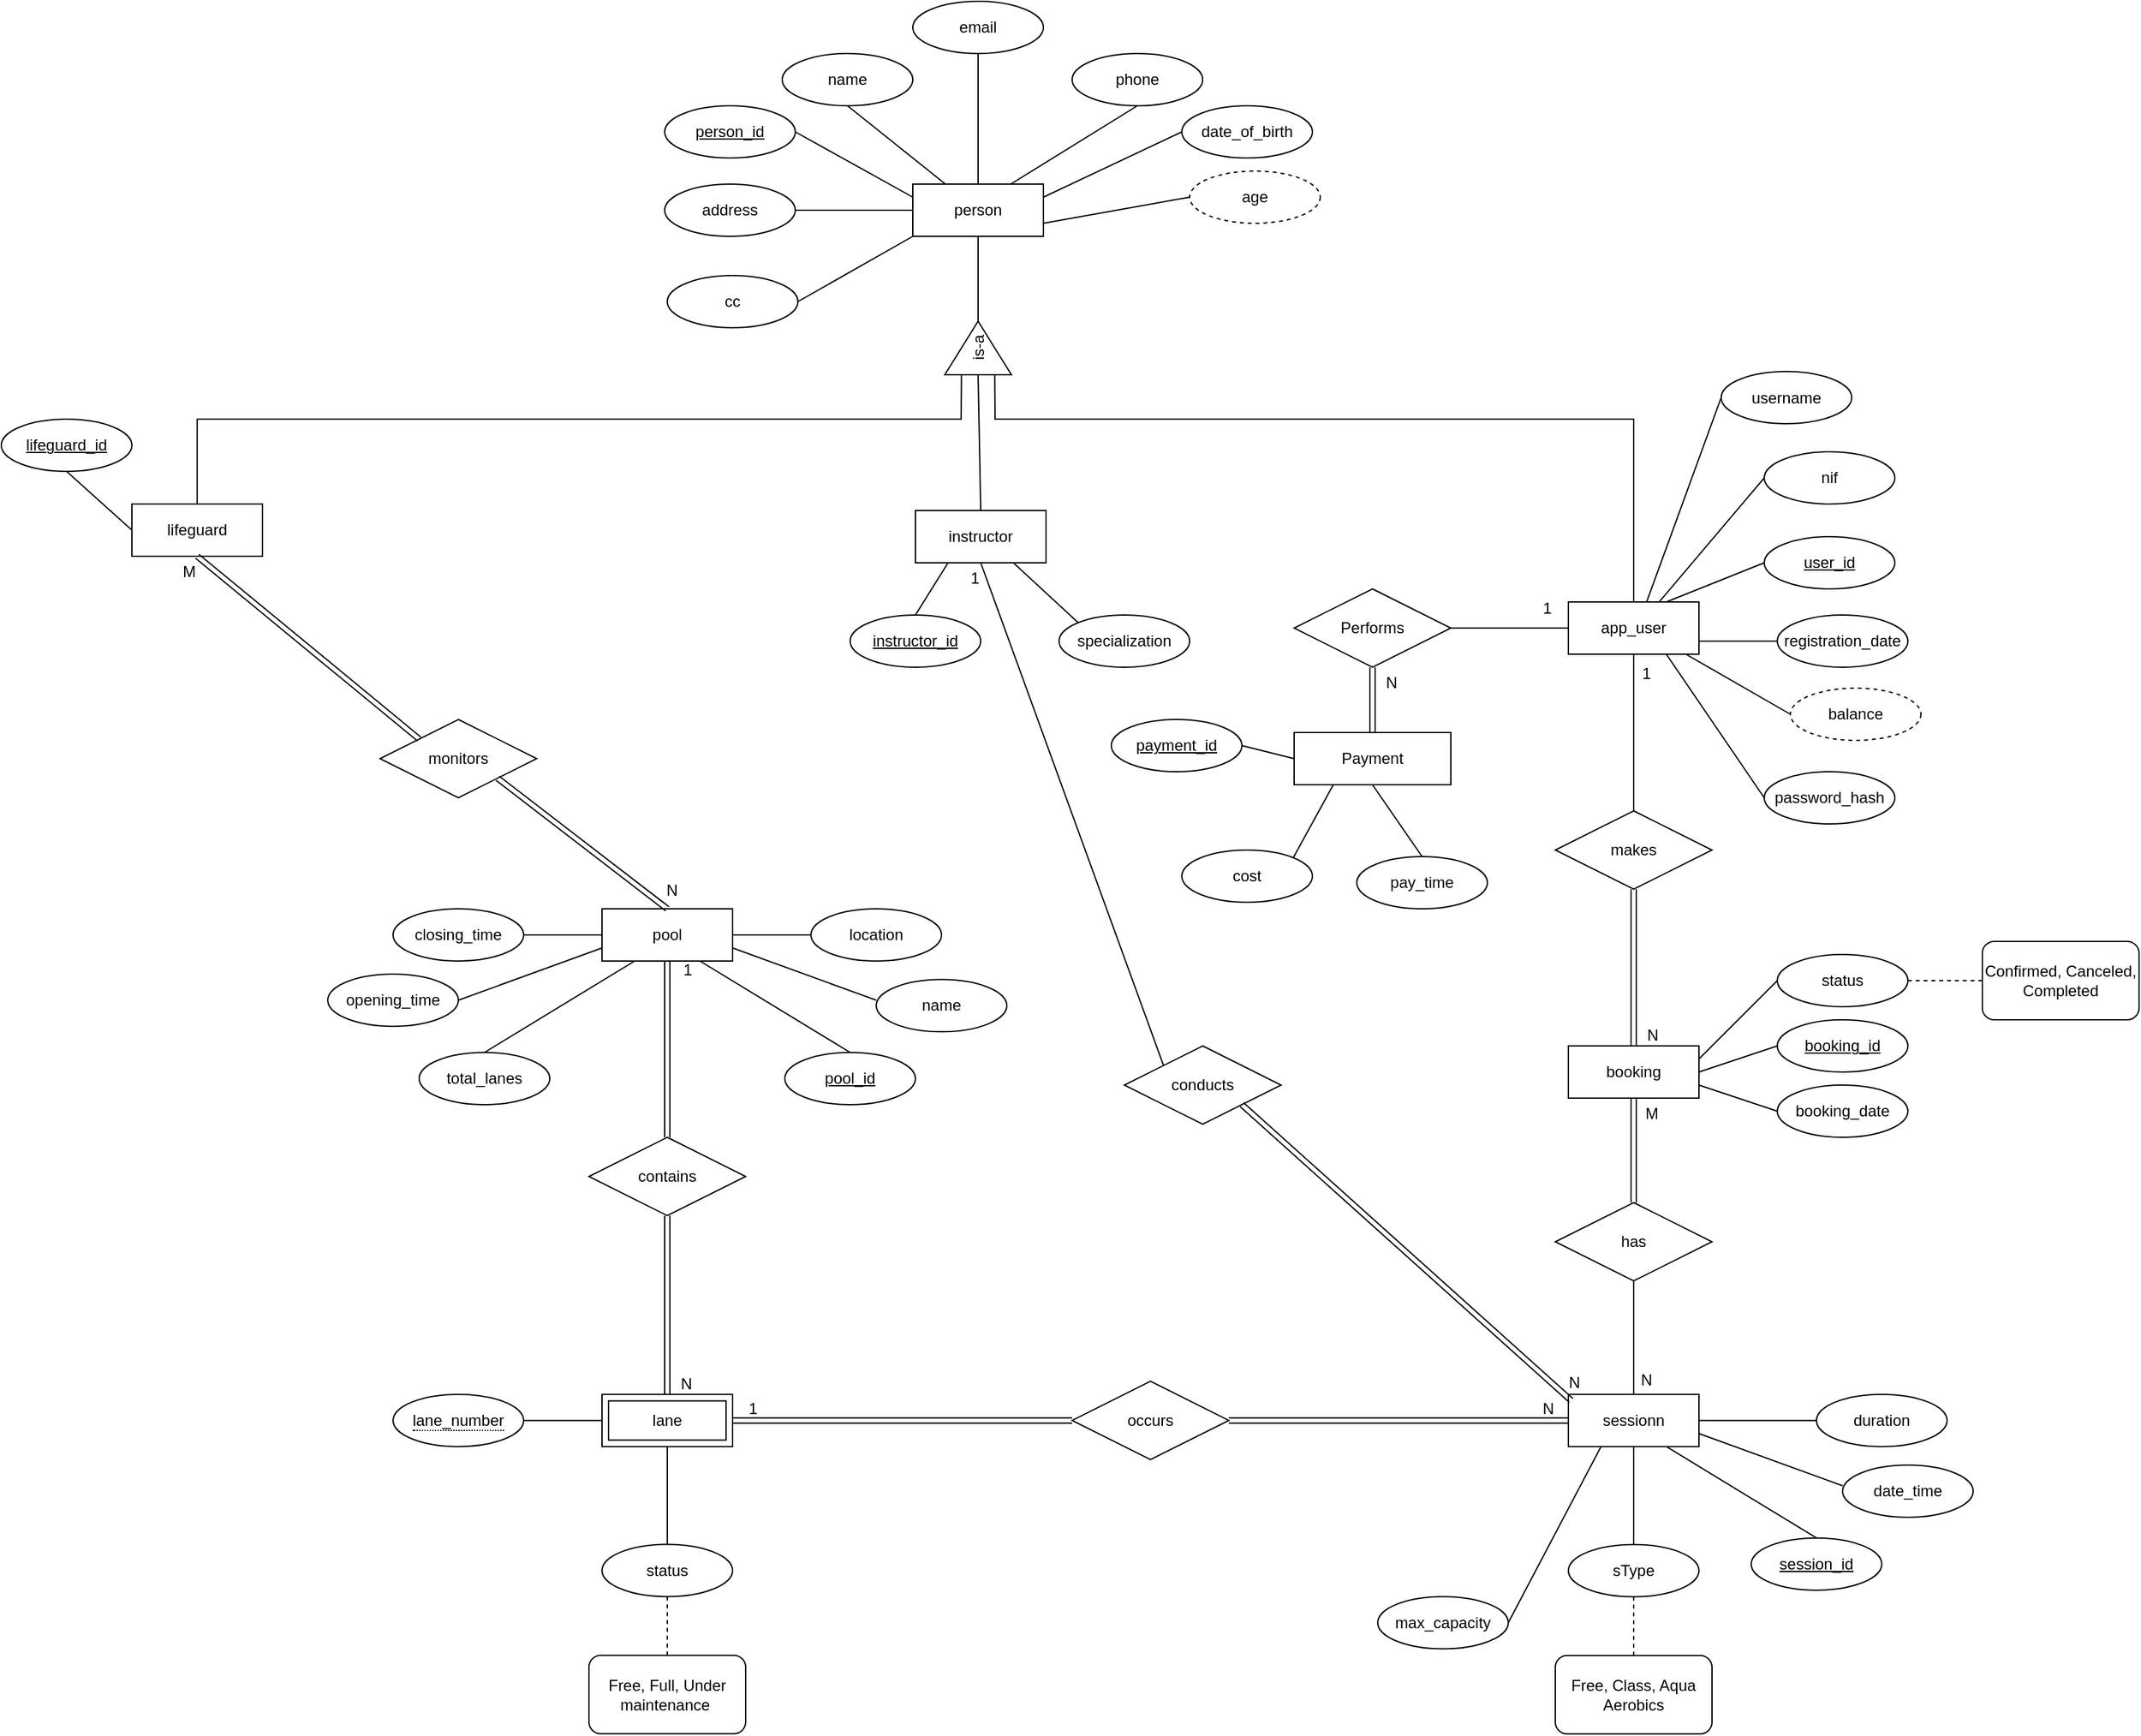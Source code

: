 <mxfile version="27.1.4">
  <diagram name="Page-1" id="Q00dSQYoOIo-OqPkkaeh">
    <mxGraphModel dx="1435" dy="1554" grid="1" gridSize="10" guides="1" tooltips="1" connect="1" arrows="1" fold="1" page="1" pageScale="1" pageWidth="827" pageHeight="1169" math="0" shadow="0">
      <root>
        <mxCell id="0" />
        <mxCell id="1" parent="0" />
        <mxCell id="Ih_CoEJuA9EiDlVNxRPU-4" value="balance" style="ellipse;whiteSpace=wrap;html=1;align=center;dashed=1;" parent="1" vertex="1">
          <mxGeometry x="680" y="246" width="100" height="40" as="geometry" />
        </mxCell>
        <mxCell id="9OvoRHuQcotsG7hngp5x-1" value="app_user" style="whiteSpace=wrap;html=1;align=center;" parent="1" vertex="1">
          <mxGeometry x="510" y="180" width="100" height="40" as="geometry" />
        </mxCell>
        <mxCell id="9OvoRHuQcotsG7hngp5x-2" value="user_id" style="ellipse;whiteSpace=wrap;html=1;align=center;fontStyle=4;" parent="1" vertex="1">
          <mxGeometry x="660" y="130" width="100" height="40" as="geometry" />
        </mxCell>
        <mxCell id="9OvoRHuQcotsG7hngp5x-9" value="registration_date" style="ellipse;whiteSpace=wrap;html=1;align=center;" parent="1" vertex="1">
          <mxGeometry x="670" y="190" width="100" height="40" as="geometry" />
        </mxCell>
        <mxCell id="9OvoRHuQcotsG7hngp5x-15" value="" style="endArrow=none;html=1;rounded=0;exitX=1;exitY=0.75;exitDx=0;exitDy=0;entryX=0;entryY=0.5;entryDx=0;entryDy=0;" parent="1" source="9OvoRHuQcotsG7hngp5x-1" target="9OvoRHuQcotsG7hngp5x-9" edge="1">
          <mxGeometry width="50" height="50" relative="1" as="geometry">
            <mxPoint x="650" y="240" as="sourcePoint" />
            <mxPoint x="680" y="230" as="targetPoint" />
          </mxGeometry>
        </mxCell>
        <mxCell id="9OvoRHuQcotsG7hngp5x-18" value="" style="endArrow=none;html=1;rounded=0;entryX=0;entryY=0.5;entryDx=0;entryDy=0;exitX=0.75;exitY=0;exitDx=0;exitDy=0;" parent="1" source="9OvoRHuQcotsG7hngp5x-1" target="9OvoRHuQcotsG7hngp5x-2" edge="1">
          <mxGeometry width="50" height="50" relative="1" as="geometry">
            <mxPoint x="510" y="215" as="sourcePoint" />
            <mxPoint x="710" y="260" as="targetPoint" />
          </mxGeometry>
        </mxCell>
        <mxCell id="9OvoRHuQcotsG7hngp5x-20" value="sessionn" style="whiteSpace=wrap;html=1;align=center;" parent="1" vertex="1">
          <mxGeometry x="510" y="786.86" width="100" height="40" as="geometry" />
        </mxCell>
        <mxCell id="9OvoRHuQcotsG7hngp5x-21" value="date_time" style="ellipse;whiteSpace=wrap;html=1;align=center;" parent="1" vertex="1">
          <mxGeometry x="720" y="841" width="100" height="40" as="geometry" />
        </mxCell>
        <mxCell id="9OvoRHuQcotsG7hngp5x-22" value="session_id" style="ellipse;whiteSpace=wrap;html=1;align=center;fontStyle=4;" parent="1" vertex="1">
          <mxGeometry x="650" y="896.86" width="100" height="40" as="geometry" />
        </mxCell>
        <mxCell id="9OvoRHuQcotsG7hngp5x-23" value="sType" style="ellipse;whiteSpace=wrap;html=1;align=center;" parent="1" vertex="1">
          <mxGeometry x="510" y="901.86" width="100" height="40" as="geometry" />
        </mxCell>
        <mxCell id="9OvoRHuQcotsG7hngp5x-24" value="" style="endArrow=none;dashed=1;html=1;rounded=0;exitX=0.5;exitY=1;exitDx=0;exitDy=0;entryX=0.5;entryY=0;entryDx=0;entryDy=0;" parent="1" source="9OvoRHuQcotsG7hngp5x-23" target="9OvoRHuQcotsG7hngp5x-25" edge="1">
          <mxGeometry width="50" height="50" relative="1" as="geometry">
            <mxPoint x="780" y="676.86" as="sourcePoint" />
            <mxPoint x="690" y="906.86" as="targetPoint" />
          </mxGeometry>
        </mxCell>
        <mxCell id="9OvoRHuQcotsG7hngp5x-25" value="Free, Class, Aqua Aerobics" style="rounded=1;whiteSpace=wrap;html=1;" parent="1" vertex="1">
          <mxGeometry x="500" y="986.86" width="120" height="60" as="geometry" />
        </mxCell>
        <mxCell id="9OvoRHuQcotsG7hngp5x-26" value="max_capacity" style="ellipse;whiteSpace=wrap;html=1;align=center;" parent="1" vertex="1">
          <mxGeometry x="364" y="941.72" width="100" height="40" as="geometry" />
        </mxCell>
        <mxCell id="9OvoRHuQcotsG7hngp5x-32" value="" style="endArrow=none;html=1;rounded=0;exitX=0;exitY=0.5;exitDx=0;exitDy=0;entryX=1;entryY=0.75;entryDx=0;entryDy=0;" parent="1" target="9OvoRHuQcotsG7hngp5x-20" edge="1">
          <mxGeometry width="50" height="50" relative="1" as="geometry">
            <mxPoint x="720" y="856.86" as="sourcePoint" />
            <mxPoint x="640" y="806.86" as="targetPoint" />
          </mxGeometry>
        </mxCell>
        <mxCell id="9OvoRHuQcotsG7hngp5x-33" value="" style="endArrow=none;html=1;rounded=0;exitX=0.5;exitY=0;exitDx=0;exitDy=0;entryX=0.75;entryY=1;entryDx=0;entryDy=0;" parent="1" source="9OvoRHuQcotsG7hngp5x-22" target="9OvoRHuQcotsG7hngp5x-20" edge="1">
          <mxGeometry width="50" height="50" relative="1" as="geometry">
            <mxPoint x="680" y="776.86" as="sourcePoint" />
            <mxPoint x="615" y="816.86" as="targetPoint" />
          </mxGeometry>
        </mxCell>
        <mxCell id="9OvoRHuQcotsG7hngp5x-34" value="" style="endArrow=none;html=1;rounded=0;exitX=0.5;exitY=0;exitDx=0;exitDy=0;entryX=0.5;entryY=1;entryDx=0;entryDy=0;" parent="1" source="9OvoRHuQcotsG7hngp5x-23" target="9OvoRHuQcotsG7hngp5x-20" edge="1">
          <mxGeometry width="50" height="50" relative="1" as="geometry">
            <mxPoint x="690" y="786.86" as="sourcePoint" />
            <mxPoint x="625" y="826.86" as="targetPoint" />
          </mxGeometry>
        </mxCell>
        <mxCell id="9OvoRHuQcotsG7hngp5x-35" value="" style="endArrow=none;html=1;rounded=0;exitX=1;exitY=0.5;exitDx=0;exitDy=0;entryX=0.25;entryY=1;entryDx=0;entryDy=0;" parent="1" source="9OvoRHuQcotsG7hngp5x-26" target="9OvoRHuQcotsG7hngp5x-20" edge="1">
          <mxGeometry width="50" height="50" relative="1" as="geometry">
            <mxPoint x="700" y="796.86" as="sourcePoint" />
            <mxPoint x="530" y="820" as="targetPoint" />
          </mxGeometry>
        </mxCell>
        <mxCell id="9OvoRHuQcotsG7hngp5x-40" value="duration" style="ellipse;whiteSpace=wrap;html=1;align=center;" parent="1" vertex="1">
          <mxGeometry x="700" y="786.86" width="100" height="40" as="geometry" />
        </mxCell>
        <mxCell id="9OvoRHuQcotsG7hngp5x-42" value="" style="endArrow=none;html=1;rounded=0;exitX=1;exitY=0.5;exitDx=0;exitDy=0;entryX=0;entryY=0.5;entryDx=0;entryDy=0;" parent="1" source="9OvoRHuQcotsG7hngp5x-20" target="9OvoRHuQcotsG7hngp5x-40" edge="1">
          <mxGeometry width="50" height="50" relative="1" as="geometry">
            <mxPoint x="680" y="956.86" as="sourcePoint" />
            <mxPoint x="435.355" y="751.002" as="targetPoint" />
          </mxGeometry>
        </mxCell>
        <mxCell id="9OvoRHuQcotsG7hngp5x-43" value="has" style="shape=rhombus;perimeter=rhombusPerimeter;whiteSpace=wrap;html=1;align=center;" parent="1" vertex="1">
          <mxGeometry x="500" y="640" width="120" height="60" as="geometry" />
        </mxCell>
        <mxCell id="9OvoRHuQcotsG7hngp5x-51" value="N" style="text;strokeColor=none;align=center;fillColor=none;html=1;verticalAlign=middle;whiteSpace=wrap;rounded=0;" parent="1" vertex="1">
          <mxGeometry x="540" y="761" width="60" height="30" as="geometry" />
        </mxCell>
        <mxCell id="9OvoRHuQcotsG7hngp5x-53" value="booking" style="whiteSpace=wrap;html=1;align=center;" parent="1" vertex="1">
          <mxGeometry x="510" y="520" width="100" height="40" as="geometry" />
        </mxCell>
        <mxCell id="9OvoRHuQcotsG7hngp5x-54" value="booking_id" style="ellipse;whiteSpace=wrap;html=1;align=center;fontStyle=4;" parent="1" vertex="1">
          <mxGeometry x="670" y="500" width="100" height="40" as="geometry" />
        </mxCell>
        <mxCell id="9OvoRHuQcotsG7hngp5x-55" value="status" style="ellipse;whiteSpace=wrap;html=1;align=center;" parent="1" vertex="1">
          <mxGeometry x="670" y="450" width="100" height="40" as="geometry" />
        </mxCell>
        <mxCell id="9OvoRHuQcotsG7hngp5x-60" value="booking_date" style="ellipse;whiteSpace=wrap;html=1;align=center;" parent="1" vertex="1">
          <mxGeometry x="670" y="550" width="100" height="40" as="geometry" />
        </mxCell>
        <mxCell id="9OvoRHuQcotsG7hngp5x-67" value="" style="endArrow=none;html=1;rounded=0;exitX=1;exitY=0.25;exitDx=0;exitDy=0;entryX=0;entryY=0.5;entryDx=0;entryDy=0;" parent="1" source="9OvoRHuQcotsG7hngp5x-53" target="9OvoRHuQcotsG7hngp5x-55" edge="1">
          <mxGeometry width="50" height="50" relative="1" as="geometry">
            <mxPoint x="660" y="590" as="sourcePoint" />
            <mxPoint x="690" y="580" as="targetPoint" />
          </mxGeometry>
        </mxCell>
        <mxCell id="9OvoRHuQcotsG7hngp5x-68" value="" style="endArrow=none;html=1;rounded=0;exitX=1;exitY=0.75;exitDx=0;exitDy=0;entryX=0;entryY=0.5;entryDx=0;entryDy=0;" parent="1" source="9OvoRHuQcotsG7hngp5x-53" target="9OvoRHuQcotsG7hngp5x-60" edge="1">
          <mxGeometry width="50" height="50" relative="1" as="geometry">
            <mxPoint x="670" y="600" as="sourcePoint" />
            <mxPoint x="700" y="590" as="targetPoint" />
          </mxGeometry>
        </mxCell>
        <mxCell id="9OvoRHuQcotsG7hngp5x-69" value="" style="endArrow=none;html=1;rounded=0;entryX=0;entryY=0.5;entryDx=0;entryDy=0;exitX=1;exitY=0.5;exitDx=0;exitDy=0;" parent="1" source="9OvoRHuQcotsG7hngp5x-53" target="9OvoRHuQcotsG7hngp5x-54" edge="1">
          <mxGeometry width="50" height="50" relative="1" as="geometry">
            <mxPoint x="610" y="530" as="sourcePoint" />
            <mxPoint x="710" y="600" as="targetPoint" />
          </mxGeometry>
        </mxCell>
        <mxCell id="9OvoRHuQcotsG7hngp5x-72" value="makes" style="shape=rhombus;perimeter=rhombusPerimeter;whiteSpace=wrap;html=1;align=center;" parent="1" vertex="1">
          <mxGeometry x="500" y="340" width="120" height="60" as="geometry" />
        </mxCell>
        <mxCell id="9OvoRHuQcotsG7hngp5x-74" value="" style="endArrow=none;html=1;rounded=0;entryX=0.5;entryY=1;entryDx=0;entryDy=0;exitX=0.5;exitY=0;exitDx=0;exitDy=0;" parent="1" source="9OvoRHuQcotsG7hngp5x-72" target="9OvoRHuQcotsG7hngp5x-1" edge="1">
          <mxGeometry relative="1" as="geometry">
            <mxPoint x="580" y="330" as="sourcePoint" />
            <mxPoint x="559.58" y="220" as="targetPoint" />
          </mxGeometry>
        </mxCell>
        <mxCell id="9OvoRHuQcotsG7hngp5x-78" value="" style="shape=link;html=1;rounded=0;entryX=0.5;entryY=0;entryDx=0;entryDy=0;exitX=0.5;exitY=1;exitDx=0;exitDy=0;" parent="1" source="9OvoRHuQcotsG7hngp5x-72" target="9OvoRHuQcotsG7hngp5x-53" edge="1">
          <mxGeometry relative="1" as="geometry">
            <mxPoint x="460" y="330" as="sourcePoint" />
            <mxPoint x="620" y="330" as="targetPoint" />
          </mxGeometry>
        </mxCell>
        <mxCell id="9OvoRHuQcotsG7hngp5x-79" value="N" style="resizable=0;html=1;whiteSpace=wrap;align=right;verticalAlign=bottom;" parent="9OvoRHuQcotsG7hngp5x-78" connectable="0" vertex="1">
          <mxGeometry x="1" relative="1" as="geometry">
            <mxPoint x="20" as="offset" />
          </mxGeometry>
        </mxCell>
        <mxCell id="9OvoRHuQcotsG7hngp5x-80" value="" style="resizable=0;html=1;whiteSpace=wrap;align=right;verticalAlign=bottom;direction=south;" parent="1" connectable="0" vertex="1">
          <mxGeometry x="580" y="490" as="geometry">
            <mxPoint x="-7" y="-254" as="offset" />
          </mxGeometry>
        </mxCell>
        <mxCell id="9OvoRHuQcotsG7hngp5x-81" value="" style="endArrow=none;html=1;rounded=0;entryX=0.5;entryY=1;entryDx=0;entryDy=0;exitX=0.5;exitY=0;exitDx=0;exitDy=0;" parent="1" source="9OvoRHuQcotsG7hngp5x-20" target="9OvoRHuQcotsG7hngp5x-43" edge="1">
          <mxGeometry relative="1" as="geometry">
            <mxPoint x="560" y="781" as="sourcePoint" />
            <mxPoint x="580" y="710" as="targetPoint" />
          </mxGeometry>
        </mxCell>
        <mxCell id="9OvoRHuQcotsG7hngp5x-82" value="1" style="text;strokeColor=none;align=center;fillColor=none;html=1;verticalAlign=middle;whiteSpace=wrap;rounded=0;" parent="1" vertex="1">
          <mxGeometry x="540" y="220" width="60" height="30" as="geometry" />
        </mxCell>
        <mxCell id="9OvoRHuQcotsG7hngp5x-85" value="" style="shape=link;html=1;rounded=0;entryX=0.5;entryY=1;entryDx=0;entryDy=0;exitX=0.5;exitY=0;exitDx=0;exitDy=0;" parent="1" source="9OvoRHuQcotsG7hngp5x-43" target="9OvoRHuQcotsG7hngp5x-53" edge="1">
          <mxGeometry relative="1" as="geometry">
            <mxPoint x="460" y="600" as="sourcePoint" />
            <mxPoint x="620" y="600" as="targetPoint" />
          </mxGeometry>
        </mxCell>
        <mxCell id="9OvoRHuQcotsG7hngp5x-86" value="M" style="resizable=0;html=1;whiteSpace=wrap;align=right;verticalAlign=bottom;" parent="9OvoRHuQcotsG7hngp5x-85" connectable="0" vertex="1">
          <mxGeometry x="1" relative="1" as="geometry">
            <mxPoint x="20" y="20" as="offset" />
          </mxGeometry>
        </mxCell>
        <mxCell id="9OvoRHuQcotsG7hngp5x-87" value="pool" style="whiteSpace=wrap;html=1;align=center;" parent="1" vertex="1">
          <mxGeometry x="-230" y="415" width="100" height="40" as="geometry" />
        </mxCell>
        <mxCell id="9OvoRHuQcotsG7hngp5x-88" value="name" style="ellipse;whiteSpace=wrap;html=1;align=center;" parent="1" vertex="1">
          <mxGeometry x="-20" y="469.14" width="100" height="40" as="geometry" />
        </mxCell>
        <mxCell id="9OvoRHuQcotsG7hngp5x-89" value="pool_id" style="ellipse;whiteSpace=wrap;html=1;align=center;fontStyle=4;" parent="1" vertex="1">
          <mxGeometry x="-90" y="525" width="100" height="40" as="geometry" />
        </mxCell>
        <mxCell id="9OvoRHuQcotsG7hngp5x-93" value="total_lanes" style="ellipse;whiteSpace=wrap;html=1;align=center;" parent="1" vertex="1">
          <mxGeometry x="-370" y="525" width="100" height="40" as="geometry" />
        </mxCell>
        <mxCell id="9OvoRHuQcotsG7hngp5x-94" value="opening_time" style="ellipse;whiteSpace=wrap;html=1;align=center;" parent="1" vertex="1">
          <mxGeometry x="-440" y="465" width="100" height="40" as="geometry" />
        </mxCell>
        <mxCell id="9OvoRHuQcotsG7hngp5x-95" value="closing_time" style="ellipse;whiteSpace=wrap;html=1;align=center;" parent="1" vertex="1">
          <mxGeometry x="-390" y="415" width="100" height="40" as="geometry" />
        </mxCell>
        <mxCell id="9OvoRHuQcotsG7hngp5x-96" value="location" style="ellipse;whiteSpace=wrap;html=1;align=center;" parent="1" vertex="1">
          <mxGeometry x="-70" y="415" width="100" height="40" as="geometry" />
        </mxCell>
        <mxCell id="9OvoRHuQcotsG7hngp5x-97" value="" style="endArrow=none;html=1;rounded=0;exitX=0;exitY=0.5;exitDx=0;exitDy=0;entryX=1;entryY=0.5;entryDx=0;entryDy=0;" parent="1" source="9OvoRHuQcotsG7hngp5x-96" target="9OvoRHuQcotsG7hngp5x-87" edge="1">
          <mxGeometry width="50" height="50" relative="1" as="geometry">
            <mxPoint x="40" y="405" as="sourcePoint" />
            <mxPoint x="90" y="355" as="targetPoint" />
          </mxGeometry>
        </mxCell>
        <mxCell id="9OvoRHuQcotsG7hngp5x-98" value="" style="endArrow=none;html=1;rounded=0;exitX=1;exitY=0.5;exitDx=0;exitDy=0;entryX=0;entryY=0.5;entryDx=0;entryDy=0;" parent="1" source="9OvoRHuQcotsG7hngp5x-95" target="9OvoRHuQcotsG7hngp5x-87" edge="1">
          <mxGeometry width="50" height="50" relative="1" as="geometry">
            <mxPoint x="-80" y="385" as="sourcePoint" />
            <mxPoint x="-145" y="425" as="targetPoint" />
          </mxGeometry>
        </mxCell>
        <mxCell id="9OvoRHuQcotsG7hngp5x-99" value="" style="endArrow=none;html=1;rounded=0;exitX=0;exitY=0.5;exitDx=0;exitDy=0;entryX=1;entryY=0.75;entryDx=0;entryDy=0;" parent="1" target="9OvoRHuQcotsG7hngp5x-87" edge="1">
          <mxGeometry width="50" height="50" relative="1" as="geometry">
            <mxPoint x="-20" y="485" as="sourcePoint" />
            <mxPoint x="-100" y="435" as="targetPoint" />
          </mxGeometry>
        </mxCell>
        <mxCell id="9OvoRHuQcotsG7hngp5x-100" value="" style="endArrow=none;html=1;rounded=0;exitX=0.5;exitY=0;exitDx=0;exitDy=0;entryX=0.75;entryY=1;entryDx=0;entryDy=0;" parent="1" source="9OvoRHuQcotsG7hngp5x-89" target="9OvoRHuQcotsG7hngp5x-87" edge="1">
          <mxGeometry width="50" height="50" relative="1" as="geometry">
            <mxPoint x="-60" y="405" as="sourcePoint" />
            <mxPoint x="-125" y="445" as="targetPoint" />
          </mxGeometry>
        </mxCell>
        <mxCell id="9OvoRHuQcotsG7hngp5x-102" value="" style="endArrow=none;html=1;rounded=0;exitX=0.5;exitY=0;exitDx=0;exitDy=0;entryX=0.25;entryY=1;entryDx=0;entryDy=0;" parent="1" source="9OvoRHuQcotsG7hngp5x-93" target="9OvoRHuQcotsG7hngp5x-87" edge="1">
          <mxGeometry width="50" height="50" relative="1" as="geometry">
            <mxPoint x="-40" y="425" as="sourcePoint" />
            <mxPoint x="-105" y="465" as="targetPoint" />
          </mxGeometry>
        </mxCell>
        <mxCell id="9OvoRHuQcotsG7hngp5x-103" value="" style="endArrow=none;html=1;rounded=0;exitX=1;exitY=0.5;exitDx=0;exitDy=0;entryX=0;entryY=0.75;entryDx=0;entryDy=0;" parent="1" source="9OvoRHuQcotsG7hngp5x-94" target="9OvoRHuQcotsG7hngp5x-87" edge="1">
          <mxGeometry width="50" height="50" relative="1" as="geometry">
            <mxPoint x="-30" y="435" as="sourcePoint" />
            <mxPoint x="-230" y="455" as="targetPoint" />
          </mxGeometry>
        </mxCell>
        <mxCell id="9OvoRHuQcotsG7hngp5x-115" value="" style="endArrow=none;html=1;rounded=0;entryX=0;entryY=0.5;entryDx=0;entryDy=0;exitX=1;exitY=0.5;exitDx=0;exitDy=0;" parent="1" source="9OvoRHuQcotsG7hngp5x-237" target="9OvoRHuQcotsG7hngp5x-136" edge="1">
          <mxGeometry width="50" height="50" relative="1" as="geometry">
            <mxPoint x="-290" y="806.86" as="sourcePoint" />
            <mxPoint x="-230.0" y="806.86" as="targetPoint" />
          </mxGeometry>
        </mxCell>
        <mxCell id="9OvoRHuQcotsG7hngp5x-122" value="status" style="ellipse;whiteSpace=wrap;html=1;align=center;" parent="1" vertex="1">
          <mxGeometry x="-230" y="901.72" width="100" height="40" as="geometry" />
        </mxCell>
        <mxCell id="9OvoRHuQcotsG7hngp5x-123" value="" style="endArrow=none;dashed=1;html=1;rounded=0;exitX=0.5;exitY=1;exitDx=0;exitDy=0;entryX=0.5;entryY=0;entryDx=0;entryDy=0;" parent="1" source="9OvoRHuQcotsG7hngp5x-122" target="9OvoRHuQcotsG7hngp5x-124" edge="1">
          <mxGeometry width="50" height="50" relative="1" as="geometry">
            <mxPoint x="40" y="676.72" as="sourcePoint" />
            <mxPoint x="-50" y="906.72" as="targetPoint" />
          </mxGeometry>
        </mxCell>
        <mxCell id="9OvoRHuQcotsG7hngp5x-124" value="Free, Full, Under maintenance&amp;nbsp;" style="rounded=1;whiteSpace=wrap;html=1;" parent="1" vertex="1">
          <mxGeometry x="-240" y="986.72" width="120" height="60" as="geometry" />
        </mxCell>
        <mxCell id="9OvoRHuQcotsG7hngp5x-125" value="" style="endArrow=none;html=1;rounded=0;exitX=0.5;exitY=0;exitDx=0;exitDy=0;entryX=0.5;entryY=1;entryDx=0;entryDy=0;" parent="1" source="9OvoRHuQcotsG7hngp5x-122" target="9OvoRHuQcotsG7hngp5x-136" edge="1">
          <mxGeometry width="50" height="50" relative="1" as="geometry">
            <mxPoint x="-50" y="786.72" as="sourcePoint" />
            <mxPoint x="-180" y="826.86" as="targetPoint" />
          </mxGeometry>
        </mxCell>
        <mxCell id="9OvoRHuQcotsG7hngp5x-127" value="occurs" style="shape=rhombus;perimeter=rhombusPerimeter;whiteSpace=wrap;html=1;align=center;" parent="1" vertex="1">
          <mxGeometry x="130" y="776.86" width="120" height="60" as="geometry" />
        </mxCell>
        <mxCell id="9OvoRHuQcotsG7hngp5x-128" value="" style="shape=link;html=1;rounded=0;entryX=0;entryY=0.5;entryDx=0;entryDy=0;exitX=1;exitY=0.5;exitDx=0;exitDy=0;" parent="1" source="9OvoRHuQcotsG7hngp5x-127" target="9OvoRHuQcotsG7hngp5x-20" edge="1">
          <mxGeometry relative="1" as="geometry">
            <mxPoint x="280" y="806.44" as="sourcePoint" />
            <mxPoint x="440" y="806.44" as="targetPoint" />
          </mxGeometry>
        </mxCell>
        <mxCell id="9OvoRHuQcotsG7hngp5x-129" value="N" style="resizable=0;html=1;whiteSpace=wrap;align=right;verticalAlign=bottom;" parent="9OvoRHuQcotsG7hngp5x-128" connectable="0" vertex="1">
          <mxGeometry x="1" relative="1" as="geometry">
            <mxPoint x="-10" as="offset" />
          </mxGeometry>
        </mxCell>
        <mxCell id="9OvoRHuQcotsG7hngp5x-133" value="" style="shape=link;html=1;rounded=0;exitX=0;exitY=0.5;exitDx=0;exitDy=0;entryX=1;entryY=0.5;entryDx=0;entryDy=0;" parent="1" source="9OvoRHuQcotsG7hngp5x-127" target="9OvoRHuQcotsG7hngp5x-136" edge="1">
          <mxGeometry relative="1" as="geometry">
            <mxPoint x="130" y="760" as="sourcePoint" />
            <mxPoint x="-130" y="807" as="targetPoint" />
          </mxGeometry>
        </mxCell>
        <mxCell id="9OvoRHuQcotsG7hngp5x-134" value="1" style="resizable=0;html=1;whiteSpace=wrap;align=right;verticalAlign=bottom;" parent="9OvoRHuQcotsG7hngp5x-133" connectable="0" vertex="1">
          <mxGeometry x="1" relative="1" as="geometry">
            <mxPoint x="20" as="offset" />
          </mxGeometry>
        </mxCell>
        <mxCell id="9OvoRHuQcotsG7hngp5x-135" value="contains" style="shape=rhombus;perimeter=rhombusPerimeter;whiteSpace=wrap;html=1;align=center;" parent="1" vertex="1">
          <mxGeometry x="-240" y="590" width="120" height="60" as="geometry" />
        </mxCell>
        <mxCell id="9OvoRHuQcotsG7hngp5x-136" value="lane" style="shape=ext;margin=3;double=1;whiteSpace=wrap;html=1;align=center;" parent="1" vertex="1">
          <mxGeometry x="-230" y="786.86" width="100" height="40" as="geometry" />
        </mxCell>
        <mxCell id="9OvoRHuQcotsG7hngp5x-139" value="" style="shape=link;html=1;rounded=0;entryX=0.5;entryY=0;entryDx=0;entryDy=0;exitX=0.5;exitY=1;exitDx=0;exitDy=0;" parent="1" source="9OvoRHuQcotsG7hngp5x-135" target="9OvoRHuQcotsG7hngp5x-136" edge="1">
          <mxGeometry relative="1" as="geometry">
            <mxPoint x="-180" y="660" as="sourcePoint" />
            <mxPoint x="-20" y="660" as="targetPoint" />
          </mxGeometry>
        </mxCell>
        <mxCell id="9OvoRHuQcotsG7hngp5x-140" value="N" style="resizable=0;html=1;whiteSpace=wrap;align=right;verticalAlign=bottom;" parent="9OvoRHuQcotsG7hngp5x-139" connectable="0" vertex="1">
          <mxGeometry x="1" relative="1" as="geometry">
            <mxPoint x="20" as="offset" />
          </mxGeometry>
        </mxCell>
        <mxCell id="9OvoRHuQcotsG7hngp5x-143" value="" style="shape=link;html=1;rounded=0;exitX=0.5;exitY=0;exitDx=0;exitDy=0;entryX=0.5;entryY=1;entryDx=0;entryDy=0;" parent="1" source="9OvoRHuQcotsG7hngp5x-135" target="9OvoRHuQcotsG7hngp5x-87" edge="1">
          <mxGeometry relative="1" as="geometry">
            <mxPoint x="-180" y="660" as="sourcePoint" />
            <mxPoint x="-20" y="660" as="targetPoint" />
          </mxGeometry>
        </mxCell>
        <mxCell id="9OvoRHuQcotsG7hngp5x-144" value="1" style="resizable=0;html=1;whiteSpace=wrap;align=right;verticalAlign=bottom;" parent="9OvoRHuQcotsG7hngp5x-143" connectable="0" vertex="1">
          <mxGeometry x="1" relative="1" as="geometry">
            <mxPoint x="20" y="15" as="offset" />
          </mxGeometry>
        </mxCell>
        <mxCell id="9OvoRHuQcotsG7hngp5x-163" value="instructor" style="whiteSpace=wrap;html=1;align=center;" parent="1" vertex="1">
          <mxGeometry x="10" y="110" width="100" height="40" as="geometry" />
        </mxCell>
        <mxCell id="9OvoRHuQcotsG7hngp5x-164" value="instructor_id" style="ellipse;whiteSpace=wrap;html=1;align=center;fontStyle=4;" parent="1" vertex="1">
          <mxGeometry x="-40" y="190" width="100" height="40" as="geometry" />
        </mxCell>
        <mxCell id="9OvoRHuQcotsG7hngp5x-171" value="specialization" style="ellipse;whiteSpace=wrap;html=1;align=center;" parent="1" vertex="1">
          <mxGeometry x="120" y="190" width="100" height="40" as="geometry" />
        </mxCell>
        <mxCell id="9OvoRHuQcotsG7hngp5x-176" value="" style="endArrow=none;html=1;rounded=0;exitX=0.75;exitY=1;exitDx=0;exitDy=0;entryX=0;entryY=0;entryDx=0;entryDy=0;" parent="1" source="9OvoRHuQcotsG7hngp5x-163" target="9OvoRHuQcotsG7hngp5x-171" edge="1">
          <mxGeometry width="50" height="50" relative="1" as="geometry">
            <mxPoint x="60" y="150" as="sourcePoint" />
            <mxPoint x="210" y="230" as="targetPoint" />
          </mxGeometry>
        </mxCell>
        <mxCell id="9OvoRHuQcotsG7hngp5x-179" value="" style="endArrow=none;html=1;rounded=0;entryX=0.5;entryY=0;entryDx=0;entryDy=0;exitX=0.25;exitY=1;exitDx=0;exitDy=0;" parent="1" source="9OvoRHuQcotsG7hngp5x-163" target="9OvoRHuQcotsG7hngp5x-164" edge="1">
          <mxGeometry width="50" height="50" relative="1" as="geometry">
            <mxPoint x="10" y="145" as="sourcePoint" />
            <mxPoint x="210" y="190" as="targetPoint" />
          </mxGeometry>
        </mxCell>
        <mxCell id="9OvoRHuQcotsG7hngp5x-181" value="conducts" style="shape=rhombus;perimeter=rhombusPerimeter;whiteSpace=wrap;html=1;align=center;" parent="1" vertex="1">
          <mxGeometry x="170" y="520" width="120" height="60" as="geometry" />
        </mxCell>
        <mxCell id="9OvoRHuQcotsG7hngp5x-182" value="" style="shape=link;html=1;rounded=0;entryX=0.021;entryY=0.116;entryDx=0;entryDy=0;exitX=1;exitY=1;exitDx=0;exitDy=0;entryPerimeter=0;" parent="1" source="9OvoRHuQcotsG7hngp5x-181" target="9OvoRHuQcotsG7hngp5x-20" edge="1">
          <mxGeometry relative="1" as="geometry">
            <mxPoint x="140" y="1040" as="sourcePoint" />
            <mxPoint x="300" y="1040" as="targetPoint" />
          </mxGeometry>
        </mxCell>
        <mxCell id="9OvoRHuQcotsG7hngp5x-183" value="N" style="resizable=0;html=1;whiteSpace=wrap;align=right;verticalAlign=bottom;" parent="9OvoRHuQcotsG7hngp5x-182" connectable="0" vertex="1">
          <mxGeometry x="1" relative="1" as="geometry">
            <mxPoint x="8" y="-5" as="offset" />
          </mxGeometry>
        </mxCell>
        <mxCell id="9OvoRHuQcotsG7hngp5x-188" value="lifeguard" style="whiteSpace=wrap;html=1;align=center;" parent="1" vertex="1">
          <mxGeometry x="-590" y="105" width="100" height="40" as="geometry" />
        </mxCell>
        <mxCell id="9OvoRHuQcotsG7hngp5x-189" value="lifeguard_id" style="ellipse;whiteSpace=wrap;html=1;align=center;fontStyle=4;" parent="1" vertex="1">
          <mxGeometry x="-690" y="40" width="100" height="40" as="geometry" />
        </mxCell>
        <mxCell id="9OvoRHuQcotsG7hngp5x-202" value="" style="endArrow=none;html=1;rounded=0;entryX=0.5;entryY=1;entryDx=0;entryDy=0;exitX=0;exitY=0.5;exitDx=0;exitDy=0;" parent="1" source="9OvoRHuQcotsG7hngp5x-188" target="9OvoRHuQcotsG7hngp5x-189" edge="1">
          <mxGeometry width="50" height="50" relative="1" as="geometry">
            <mxPoint x="-610" y="140" as="sourcePoint" />
            <mxPoint x="-390" y="185" as="targetPoint" />
          </mxGeometry>
        </mxCell>
        <mxCell id="9OvoRHuQcotsG7hngp5x-204" value="monitors" style="shape=rhombus;perimeter=rhombusPerimeter;whiteSpace=wrap;html=1;align=center;" parent="1" vertex="1">
          <mxGeometry x="-400" y="270" width="120" height="60" as="geometry" />
        </mxCell>
        <mxCell id="9OvoRHuQcotsG7hngp5x-208" value="" style="shape=link;html=1;rounded=0;entryX=0.5;entryY=0;entryDx=0;entryDy=0;exitX=1;exitY=1;exitDx=0;exitDy=0;" parent="1" source="9OvoRHuQcotsG7hngp5x-204" target="9OvoRHuQcotsG7hngp5x-87" edge="1">
          <mxGeometry relative="1" as="geometry">
            <mxPoint x="-220" y="310" as="sourcePoint" />
            <mxPoint x="-180" y="400" as="targetPoint" />
          </mxGeometry>
        </mxCell>
        <mxCell id="9OvoRHuQcotsG7hngp5x-209" value="N" style="resizable=0;html=1;whiteSpace=wrap;align=right;verticalAlign=bottom;" parent="9OvoRHuQcotsG7hngp5x-208" connectable="0" vertex="1">
          <mxGeometry x="1" relative="1" as="geometry">
            <mxPoint x="10" y="-5" as="offset" />
          </mxGeometry>
        </mxCell>
        <mxCell id="9OvoRHuQcotsG7hngp5x-210" value="" style="shape=link;html=1;rounded=0;entryX=0.5;entryY=1;entryDx=0;entryDy=0;exitX=0;exitY=0;exitDx=0;exitDy=0;" parent="1" source="9OvoRHuQcotsG7hngp5x-204" target="9OvoRHuQcotsG7hngp5x-188" edge="1">
          <mxGeometry relative="1" as="geometry">
            <mxPoint x="-530" y="215" as="sourcePoint" />
            <mxPoint x="-400" y="315" as="targetPoint" />
          </mxGeometry>
        </mxCell>
        <mxCell id="9OvoRHuQcotsG7hngp5x-211" value="M" style="resizable=0;html=1;whiteSpace=wrap;align=right;verticalAlign=bottom;" parent="9OvoRHuQcotsG7hngp5x-210" connectable="0" vertex="1">
          <mxGeometry x="1" relative="1" as="geometry">
            <mxPoint y="20" as="offset" />
          </mxGeometry>
        </mxCell>
        <mxCell id="9OvoRHuQcotsG7hngp5x-212" value="person" style="whiteSpace=wrap;html=1;align=center;" parent="1" vertex="1">
          <mxGeometry x="8" y="-140" width="100" height="40" as="geometry" />
        </mxCell>
        <mxCell id="9OvoRHuQcotsG7hngp5x-213" value="person_id" style="ellipse;whiteSpace=wrap;html=1;align=center;fontStyle=4;" parent="1" vertex="1">
          <mxGeometry x="-182" y="-200" width="100" height="40" as="geometry" />
        </mxCell>
        <mxCell id="9OvoRHuQcotsG7hngp5x-214" value="name" style="ellipse;whiteSpace=wrap;html=1;align=center;" parent="1" vertex="1">
          <mxGeometry x="-92" y="-240" width="100" height="40" as="geometry" />
        </mxCell>
        <mxCell id="9OvoRHuQcotsG7hngp5x-215" value="email" style="ellipse;whiteSpace=wrap;html=1;align=center;" parent="1" vertex="1">
          <mxGeometry x="8" y="-280" width="100" height="40" as="geometry" />
        </mxCell>
        <mxCell id="9OvoRHuQcotsG7hngp5x-216" value="phone" style="ellipse;whiteSpace=wrap;html=1;align=center;" parent="1" vertex="1">
          <mxGeometry x="130" y="-240" width="100" height="40" as="geometry" />
        </mxCell>
        <mxCell id="9OvoRHuQcotsG7hngp5x-217" value="date_of_birth" style="ellipse;whiteSpace=wrap;html=1;align=center;" parent="1" vertex="1">
          <mxGeometry x="214" y="-200" width="100" height="40" as="geometry" />
        </mxCell>
        <mxCell id="9OvoRHuQcotsG7hngp5x-218" value="age" style="ellipse;whiteSpace=wrap;html=1;align=center;dashed=1;" parent="1" vertex="1">
          <mxGeometry x="220" y="-150" width="100" height="40" as="geometry" />
        </mxCell>
        <mxCell id="9OvoRHuQcotsG7hngp5x-221" value="" style="endArrow=none;html=1;rounded=0;exitX=0.75;exitY=0;exitDx=0;exitDy=0;entryX=0.5;entryY=1;entryDx=0;entryDy=0;" parent="1" source="9OvoRHuQcotsG7hngp5x-212" target="9OvoRHuQcotsG7hngp5x-216" edge="1">
          <mxGeometry width="50" height="50" relative="1" as="geometry">
            <mxPoint x="128" y="-100" as="sourcePoint" />
            <mxPoint x="178" y="-150" as="targetPoint" />
          </mxGeometry>
        </mxCell>
        <mxCell id="9OvoRHuQcotsG7hngp5x-222" value="" style="endArrow=none;html=1;rounded=0;exitX=1;exitY=0.25;exitDx=0;exitDy=0;entryX=0;entryY=0.5;entryDx=0;entryDy=0;" parent="1" source="9OvoRHuQcotsG7hngp5x-212" target="9OvoRHuQcotsG7hngp5x-217" edge="1">
          <mxGeometry width="50" height="50" relative="1" as="geometry">
            <mxPoint x="118" y="-110" as="sourcePoint" />
            <mxPoint x="148" y="-120" as="targetPoint" />
          </mxGeometry>
        </mxCell>
        <mxCell id="9OvoRHuQcotsG7hngp5x-223" value="" style="endArrow=none;html=1;rounded=0;exitX=1;exitY=0.75;exitDx=0;exitDy=0;entryX=0;entryY=0.5;entryDx=0;entryDy=0;" parent="1" source="9OvoRHuQcotsG7hngp5x-212" target="9OvoRHuQcotsG7hngp5x-218" edge="1">
          <mxGeometry width="50" height="50" relative="1" as="geometry">
            <mxPoint x="128" y="-100" as="sourcePoint" />
            <mxPoint x="158" y="-110" as="targetPoint" />
          </mxGeometry>
        </mxCell>
        <mxCell id="9OvoRHuQcotsG7hngp5x-224" value="" style="endArrow=none;html=1;rounded=0;exitX=0.5;exitY=0;exitDx=0;exitDy=0;entryX=0.5;entryY=1;entryDx=0;entryDy=0;" parent="1" source="9OvoRHuQcotsG7hngp5x-212" target="9OvoRHuQcotsG7hngp5x-215" edge="1">
          <mxGeometry width="50" height="50" relative="1" as="geometry">
            <mxPoint x="138" y="-90" as="sourcePoint" />
            <mxPoint x="168" y="-100" as="targetPoint" />
          </mxGeometry>
        </mxCell>
        <mxCell id="9OvoRHuQcotsG7hngp5x-226" value="" style="endArrow=none;html=1;rounded=0;exitX=0.25;exitY=0;exitDx=0;exitDy=0;entryX=0.5;entryY=1;entryDx=0;entryDy=0;" parent="1" source="9OvoRHuQcotsG7hngp5x-212" target="9OvoRHuQcotsG7hngp5x-214" edge="1">
          <mxGeometry width="50" height="50" relative="1" as="geometry">
            <mxPoint x="158" y="-70" as="sourcePoint" />
            <mxPoint x="188" y="-80" as="targetPoint" />
          </mxGeometry>
        </mxCell>
        <mxCell id="9OvoRHuQcotsG7hngp5x-228" value="" style="endArrow=none;html=1;rounded=0;entryX=1;entryY=0.5;entryDx=0;entryDy=0;exitX=0;exitY=0.25;exitDx=0;exitDy=0;" parent="1" source="9OvoRHuQcotsG7hngp5x-212" target="9OvoRHuQcotsG7hngp5x-213" edge="1">
          <mxGeometry width="50" height="50" relative="1" as="geometry">
            <mxPoint x="8" y="-105" as="sourcePoint" />
            <mxPoint x="208" y="-60" as="targetPoint" />
          </mxGeometry>
        </mxCell>
        <mxCell id="9OvoRHuQcotsG7hngp5x-232" value="is-a" style="triangle;whiteSpace=wrap;html=1;rotation=-90;" parent="1" vertex="1">
          <mxGeometry x="37.5" y="-40" width="41" height="51" as="geometry" />
        </mxCell>
        <mxCell id="9OvoRHuQcotsG7hngp5x-233" value="" style="endArrow=none;html=1;rounded=0;exitX=0;exitY=0.5;exitDx=0;exitDy=0;entryX=0.5;entryY=0;entryDx=0;entryDy=0;" parent="1" source="9OvoRHuQcotsG7hngp5x-232" target="9OvoRHuQcotsG7hngp5x-163" edge="1">
          <mxGeometry width="50" height="50" relative="1" as="geometry">
            <mxPoint x="95" y="160" as="sourcePoint" />
            <mxPoint x="145" y="206" as="targetPoint" />
          </mxGeometry>
        </mxCell>
        <mxCell id="9OvoRHuQcotsG7hngp5x-234" value="" style="endArrow=none;html=1;rounded=0;exitX=0;exitY=0.25;exitDx=0;exitDy=0;entryX=0.5;entryY=0;entryDx=0;entryDy=0;" parent="1" source="9OvoRHuQcotsG7hngp5x-232" target="9OvoRHuQcotsG7hngp5x-188" edge="1">
          <mxGeometry width="50" height="50" relative="1" as="geometry">
            <mxPoint x="68" y="16" as="sourcePoint" />
            <mxPoint x="70" y="120" as="targetPoint" />
            <Array as="points">
              <mxPoint x="45" y="40" />
              <mxPoint x="-540" y="40" />
            </Array>
          </mxGeometry>
        </mxCell>
        <mxCell id="9OvoRHuQcotsG7hngp5x-235" value="" style="endArrow=none;html=1;rounded=0;exitX=0;exitY=0.75;exitDx=0;exitDy=0;entryX=0.5;entryY=0;entryDx=0;entryDy=0;" parent="1" source="9OvoRHuQcotsG7hngp5x-232" target="9OvoRHuQcotsG7hngp5x-1" edge="1">
          <mxGeometry width="50" height="50" relative="1" as="geometry">
            <mxPoint x="55" y="16" as="sourcePoint" />
            <mxPoint x="-530" y="115" as="targetPoint" />
            <Array as="points">
              <mxPoint x="71" y="40" />
              <mxPoint x="560" y="40" />
            </Array>
          </mxGeometry>
        </mxCell>
        <mxCell id="9OvoRHuQcotsG7hngp5x-236" value="" style="endArrow=none;html=1;rounded=0;exitX=0.5;exitY=1;exitDx=0;exitDy=0;entryX=1;entryY=0.5;entryDx=0;entryDy=0;" parent="1" source="9OvoRHuQcotsG7hngp5x-212" target="9OvoRHuQcotsG7hngp5x-232" edge="1">
          <mxGeometry width="50" height="50" relative="1" as="geometry">
            <mxPoint x="68" y="16" as="sourcePoint" />
            <mxPoint x="70" y="120" as="targetPoint" />
          </mxGeometry>
        </mxCell>
        <mxCell id="9OvoRHuQcotsG7hngp5x-237" value="&lt;span style=&quot;border-bottom: 1px dotted;&quot;&gt;lane_number&lt;/span&gt;" style="ellipse;whiteSpace=wrap;html=1;align=center;" parent="1" vertex="1">
          <mxGeometry x="-390" y="786.86" width="100" height="40" as="geometry" />
        </mxCell>
        <mxCell id="9OvoRHuQcotsG7hngp5x-238" value="address" style="ellipse;whiteSpace=wrap;html=1;align=center;" parent="1" vertex="1">
          <mxGeometry x="-182" y="-140" width="100" height="40" as="geometry" />
        </mxCell>
        <mxCell id="9OvoRHuQcotsG7hngp5x-239" value="" style="endArrow=none;html=1;rounded=0;exitX=0;exitY=0.5;exitDx=0;exitDy=0;entryX=1;entryY=0.5;entryDx=0;entryDy=0;" parent="1" source="9OvoRHuQcotsG7hngp5x-212" target="9OvoRHuQcotsG7hngp5x-238" edge="1">
          <mxGeometry width="50" height="50" relative="1" as="geometry">
            <mxPoint x="43" y="-130" as="sourcePoint" />
            <mxPoint x="-32" y="-190" as="targetPoint" />
          </mxGeometry>
        </mxCell>
        <mxCell id="9OvoRHuQcotsG7hngp5x-240" value="" style="endArrow=none;dashed=1;html=1;rounded=0;exitX=1;exitY=0.5;exitDx=0;exitDy=0;entryX=0;entryY=0.5;entryDx=0;entryDy=0;" parent="1" source="9OvoRHuQcotsG7hngp5x-55" target="9OvoRHuQcotsG7hngp5x-241" edge="1">
          <mxGeometry width="50" height="50" relative="1" as="geometry">
            <mxPoint x="880" y="400" as="sourcePoint" />
            <mxPoint x="1010" y="364.72" as="targetPoint" />
          </mxGeometry>
        </mxCell>
        <mxCell id="9OvoRHuQcotsG7hngp5x-241" value="Confirmed, Canceled, Completed" style="rounded=1;whiteSpace=wrap;html=1;" parent="1" vertex="1">
          <mxGeometry x="827" y="440" width="120" height="60" as="geometry" />
        </mxCell>
        <mxCell id="EWs-YBw95FuOeDIeLJRj-2" value="Performs" style="shape=rhombus;perimeter=rhombusPerimeter;whiteSpace=wrap;html=1;align=center;" parent="1" vertex="1">
          <mxGeometry x="300" y="170" width="120" height="60" as="geometry" />
        </mxCell>
        <mxCell id="EWs-YBw95FuOeDIeLJRj-3" value="" style="endArrow=none;html=1;rounded=0;entryX=0;entryY=0.5;entryDx=0;entryDy=0;exitX=1;exitY=0.5;exitDx=0;exitDy=0;" parent="1" source="EWs-YBw95FuOeDIeLJRj-2" target="9OvoRHuQcotsG7hngp5x-1" edge="1">
          <mxGeometry relative="1" as="geometry">
            <mxPoint x="464" y="250" as="sourcePoint" />
            <mxPoint x="464" y="130" as="targetPoint" />
          </mxGeometry>
        </mxCell>
        <mxCell id="EWs-YBw95FuOeDIeLJRj-4" value="1" style="text;strokeColor=none;align=center;fillColor=none;html=1;verticalAlign=middle;whiteSpace=wrap;rounded=0;" parent="1" vertex="1">
          <mxGeometry x="464" y="170" width="60" height="30" as="geometry" />
        </mxCell>
        <mxCell id="EWs-YBw95FuOeDIeLJRj-5" value="" style="shape=link;html=1;rounded=0;exitX=0.5;exitY=1;exitDx=0;exitDy=0;entryX=0.5;entryY=0;entryDx=0;entryDy=0;" parent="1" source="EWs-YBw95FuOeDIeLJRj-2" target="EWs-YBw95FuOeDIeLJRj-7" edge="1">
          <mxGeometry relative="1" as="geometry">
            <mxPoint x="359.5" y="230" as="sourcePoint" />
            <mxPoint x="360" y="280" as="targetPoint" />
          </mxGeometry>
        </mxCell>
        <mxCell id="EWs-YBw95FuOeDIeLJRj-6" value="N" style="resizable=0;html=1;whiteSpace=wrap;align=right;verticalAlign=bottom;" parent="EWs-YBw95FuOeDIeLJRj-5" connectable="0" vertex="1">
          <mxGeometry x="1" relative="1" as="geometry">
            <mxPoint x="20" y="-30" as="offset" />
          </mxGeometry>
        </mxCell>
        <mxCell id="EWs-YBw95FuOeDIeLJRj-7" value="Payment" style="rounded=0;whiteSpace=wrap;html=1;" parent="1" vertex="1">
          <mxGeometry x="300" y="280" width="120" height="40" as="geometry" />
        </mxCell>
        <mxCell id="EWs-YBw95FuOeDIeLJRj-9" value="payment_id" style="ellipse;whiteSpace=wrap;html=1;align=center;fontStyle=4;" parent="1" vertex="1">
          <mxGeometry x="160" y="270" width="100" height="40" as="geometry" />
        </mxCell>
        <mxCell id="EWs-YBw95FuOeDIeLJRj-10" value="" style="endArrow=none;html=1;rounded=0;entryX=0;entryY=0.5;entryDx=0;entryDy=0;exitX=1;exitY=0.5;exitDx=0;exitDy=0;" parent="1" source="EWs-YBw95FuOeDIeLJRj-9" target="EWs-YBw95FuOeDIeLJRj-7" edge="1">
          <mxGeometry width="50" height="50" relative="1" as="geometry">
            <mxPoint x="200" y="340" as="sourcePoint" />
            <mxPoint x="275" y="310" as="targetPoint" />
          </mxGeometry>
        </mxCell>
        <mxCell id="EWs-YBw95FuOeDIeLJRj-12" value="cost" style="ellipse;whiteSpace=wrap;html=1;align=center;" parent="1" vertex="1">
          <mxGeometry x="214" y="370" width="100" height="40" as="geometry" />
        </mxCell>
        <mxCell id="EWs-YBw95FuOeDIeLJRj-13" value="" style="endArrow=none;html=1;rounded=0;entryX=0.25;entryY=1;entryDx=0;entryDy=0;exitX=1;exitY=0;exitDx=0;exitDy=0;" parent="1" source="EWs-YBw95FuOeDIeLJRj-12" target="EWs-YBw95FuOeDIeLJRj-7" edge="1">
          <mxGeometry width="50" height="50" relative="1" as="geometry">
            <mxPoint x="320" y="380" as="sourcePoint" />
            <mxPoint x="320" y="320" as="targetPoint" />
          </mxGeometry>
        </mxCell>
        <mxCell id="EWs-YBw95FuOeDIeLJRj-14" value="nif" style="ellipse;whiteSpace=wrap;html=1;align=center;" parent="1" vertex="1">
          <mxGeometry x="660" y="65" width="100" height="40" as="geometry" />
        </mxCell>
        <mxCell id="EWs-YBw95FuOeDIeLJRj-15" value="" style="endArrow=none;html=1;rounded=0;entryX=0;entryY=0.5;entryDx=0;entryDy=0;exitX=0.697;exitY=-0.005;exitDx=0;exitDy=0;exitPerimeter=0;" parent="1" source="9OvoRHuQcotsG7hngp5x-1" target="EWs-YBw95FuOeDIeLJRj-14" edge="1">
          <mxGeometry width="50" height="50" relative="1" as="geometry">
            <mxPoint x="585" y="110" as="sourcePoint" />
            <mxPoint x="660" y="80" as="targetPoint" />
          </mxGeometry>
        </mxCell>
        <mxCell id="Ih_CoEJuA9EiDlVNxRPU-6" value="" style="endArrow=none;html=1;rounded=0;exitX=1;exitY=0;exitDx=0;exitDy=0;entryX=0;entryY=0.5;entryDx=0;entryDy=0;" parent="1" source="9OvoRHuQcotsG7hngp5x-82" target="Ih_CoEJuA9EiDlVNxRPU-4" edge="1">
          <mxGeometry width="50" height="50" relative="1" as="geometry">
            <mxPoint x="610" y="265.5" as="sourcePoint" />
            <mxPoint x="670" y="265.5" as="targetPoint" />
          </mxGeometry>
        </mxCell>
        <mxCell id="QD-x2f186SNQjpPGLKSW-2" value="" style="endArrow=none;html=1;rounded=0;entryX=0.5;entryY=1;entryDx=0;entryDy=0;exitX=0;exitY=0;exitDx=0;exitDy=0;" parent="1" source="9OvoRHuQcotsG7hngp5x-181" target="9OvoRHuQcotsG7hngp5x-163" edge="1">
          <mxGeometry relative="1" as="geometry">
            <mxPoint x="10" y="360" as="sourcePoint" />
            <mxPoint x="170" y="360" as="targetPoint" />
          </mxGeometry>
        </mxCell>
        <mxCell id="QD-x2f186SNQjpPGLKSW-3" value="1" style="resizable=0;html=1;whiteSpace=wrap;align=right;verticalAlign=bottom;" parent="QD-x2f186SNQjpPGLKSW-2" connectable="0" vertex="1">
          <mxGeometry x="1" relative="1" as="geometry">
            <mxPoint y="20" as="offset" />
          </mxGeometry>
        </mxCell>
        <mxCell id="c8KND1kAfQM7AfSL4ri_-2" value="" style="endArrow=none;html=1;rounded=0;entryX=1;entryY=0.5;entryDx=0;entryDy=0;exitX=0;exitY=1;exitDx=0;exitDy=0;" edge="1" parent="1" target="c8KND1kAfQM7AfSL4ri_-3" source="9OvoRHuQcotsG7hngp5x-212">
          <mxGeometry width="50" height="50" relative="1" as="geometry">
            <mxPoint x="10" as="sourcePoint" />
            <mxPoint x="-80.0" y="-50" as="targetPoint" />
          </mxGeometry>
        </mxCell>
        <mxCell id="c8KND1kAfQM7AfSL4ri_-3" value="cc" style="ellipse;whiteSpace=wrap;html=1;align=center;" vertex="1" parent="1">
          <mxGeometry x="-180" y="-70" width="100" height="40" as="geometry" />
        </mxCell>
        <mxCell id="c8KND1kAfQM7AfSL4ri_-4" value="username" style="ellipse;whiteSpace=wrap;html=1;align=center;" vertex="1" parent="1">
          <mxGeometry x="627" y="3.5" width="100" height="40" as="geometry" />
        </mxCell>
        <mxCell id="c8KND1kAfQM7AfSL4ri_-5" value="" style="endArrow=none;html=1;rounded=0;entryX=0;entryY=0.5;entryDx=0;entryDy=0;exitX=0.6;exitY=-0.005;exitDx=0;exitDy=0;exitPerimeter=0;" edge="1" parent="1" target="c8KND1kAfQM7AfSL4ri_-4" source="9OvoRHuQcotsG7hngp5x-1">
          <mxGeometry width="50" height="50" relative="1" as="geometry">
            <mxPoint x="540" y="116.5" as="sourcePoint" />
            <mxPoint x="627" y="18.5" as="targetPoint" />
          </mxGeometry>
        </mxCell>
        <mxCell id="c8KND1kAfQM7AfSL4ri_-6" value="password_hash" style="ellipse;whiteSpace=wrap;html=1;align=center;" vertex="1" parent="1">
          <mxGeometry x="660" y="310" width="100" height="40" as="geometry" />
        </mxCell>
        <mxCell id="c8KND1kAfQM7AfSL4ri_-7" value="" style="endArrow=none;html=1;rounded=0;entryX=0;entryY=0.5;entryDx=0;entryDy=0;exitX=0.75;exitY=0;exitDx=0;exitDy=0;" edge="1" parent="1" target="c8KND1kAfQM7AfSL4ri_-6" source="9OvoRHuQcotsG7hngp5x-82">
          <mxGeometry width="50" height="50" relative="1" as="geometry">
            <mxPoint x="620" y="423" as="sourcePoint" />
            <mxPoint x="707" y="325" as="targetPoint" />
          </mxGeometry>
        </mxCell>
        <mxCell id="c8KND1kAfQM7AfSL4ri_-8" value="pay_time" style="ellipse;whiteSpace=wrap;html=1;align=center;" vertex="1" parent="1">
          <mxGeometry x="348" y="375" width="100" height="40" as="geometry" />
        </mxCell>
        <mxCell id="c8KND1kAfQM7AfSL4ri_-9" value="" style="endArrow=none;html=1;rounded=0;entryX=0.5;entryY=1;entryDx=0;entryDy=0;exitX=0.5;exitY=0;exitDx=0;exitDy=0;" edge="1" parent="1" source="c8KND1kAfQM7AfSL4ri_-8" target="EWs-YBw95FuOeDIeLJRj-7">
          <mxGeometry width="50" height="50" relative="1" as="geometry">
            <mxPoint x="454" y="385" as="sourcePoint" />
            <mxPoint x="464" y="325" as="targetPoint" />
          </mxGeometry>
        </mxCell>
      </root>
    </mxGraphModel>
  </diagram>
</mxfile>
